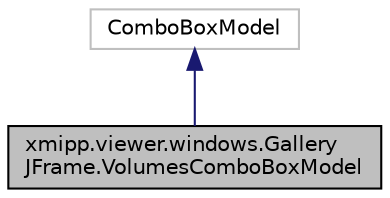 digraph "xmipp.viewer.windows.GalleryJFrame.VolumesComboBoxModel"
{
  edge [fontname="Helvetica",fontsize="10",labelfontname="Helvetica",labelfontsize="10"];
  node [fontname="Helvetica",fontsize="10",shape=record];
  Node2 [label="xmipp.viewer.windows.Gallery\lJFrame.VolumesComboBoxModel",height=0.2,width=0.4,color="black", fillcolor="grey75", style="filled", fontcolor="black"];
  Node3 -> Node2 [dir="back",color="midnightblue",fontsize="10",style="solid",fontname="Helvetica"];
  Node3 [label="ComboBoxModel",height=0.2,width=0.4,color="grey75", fillcolor="white", style="filled"];
}
